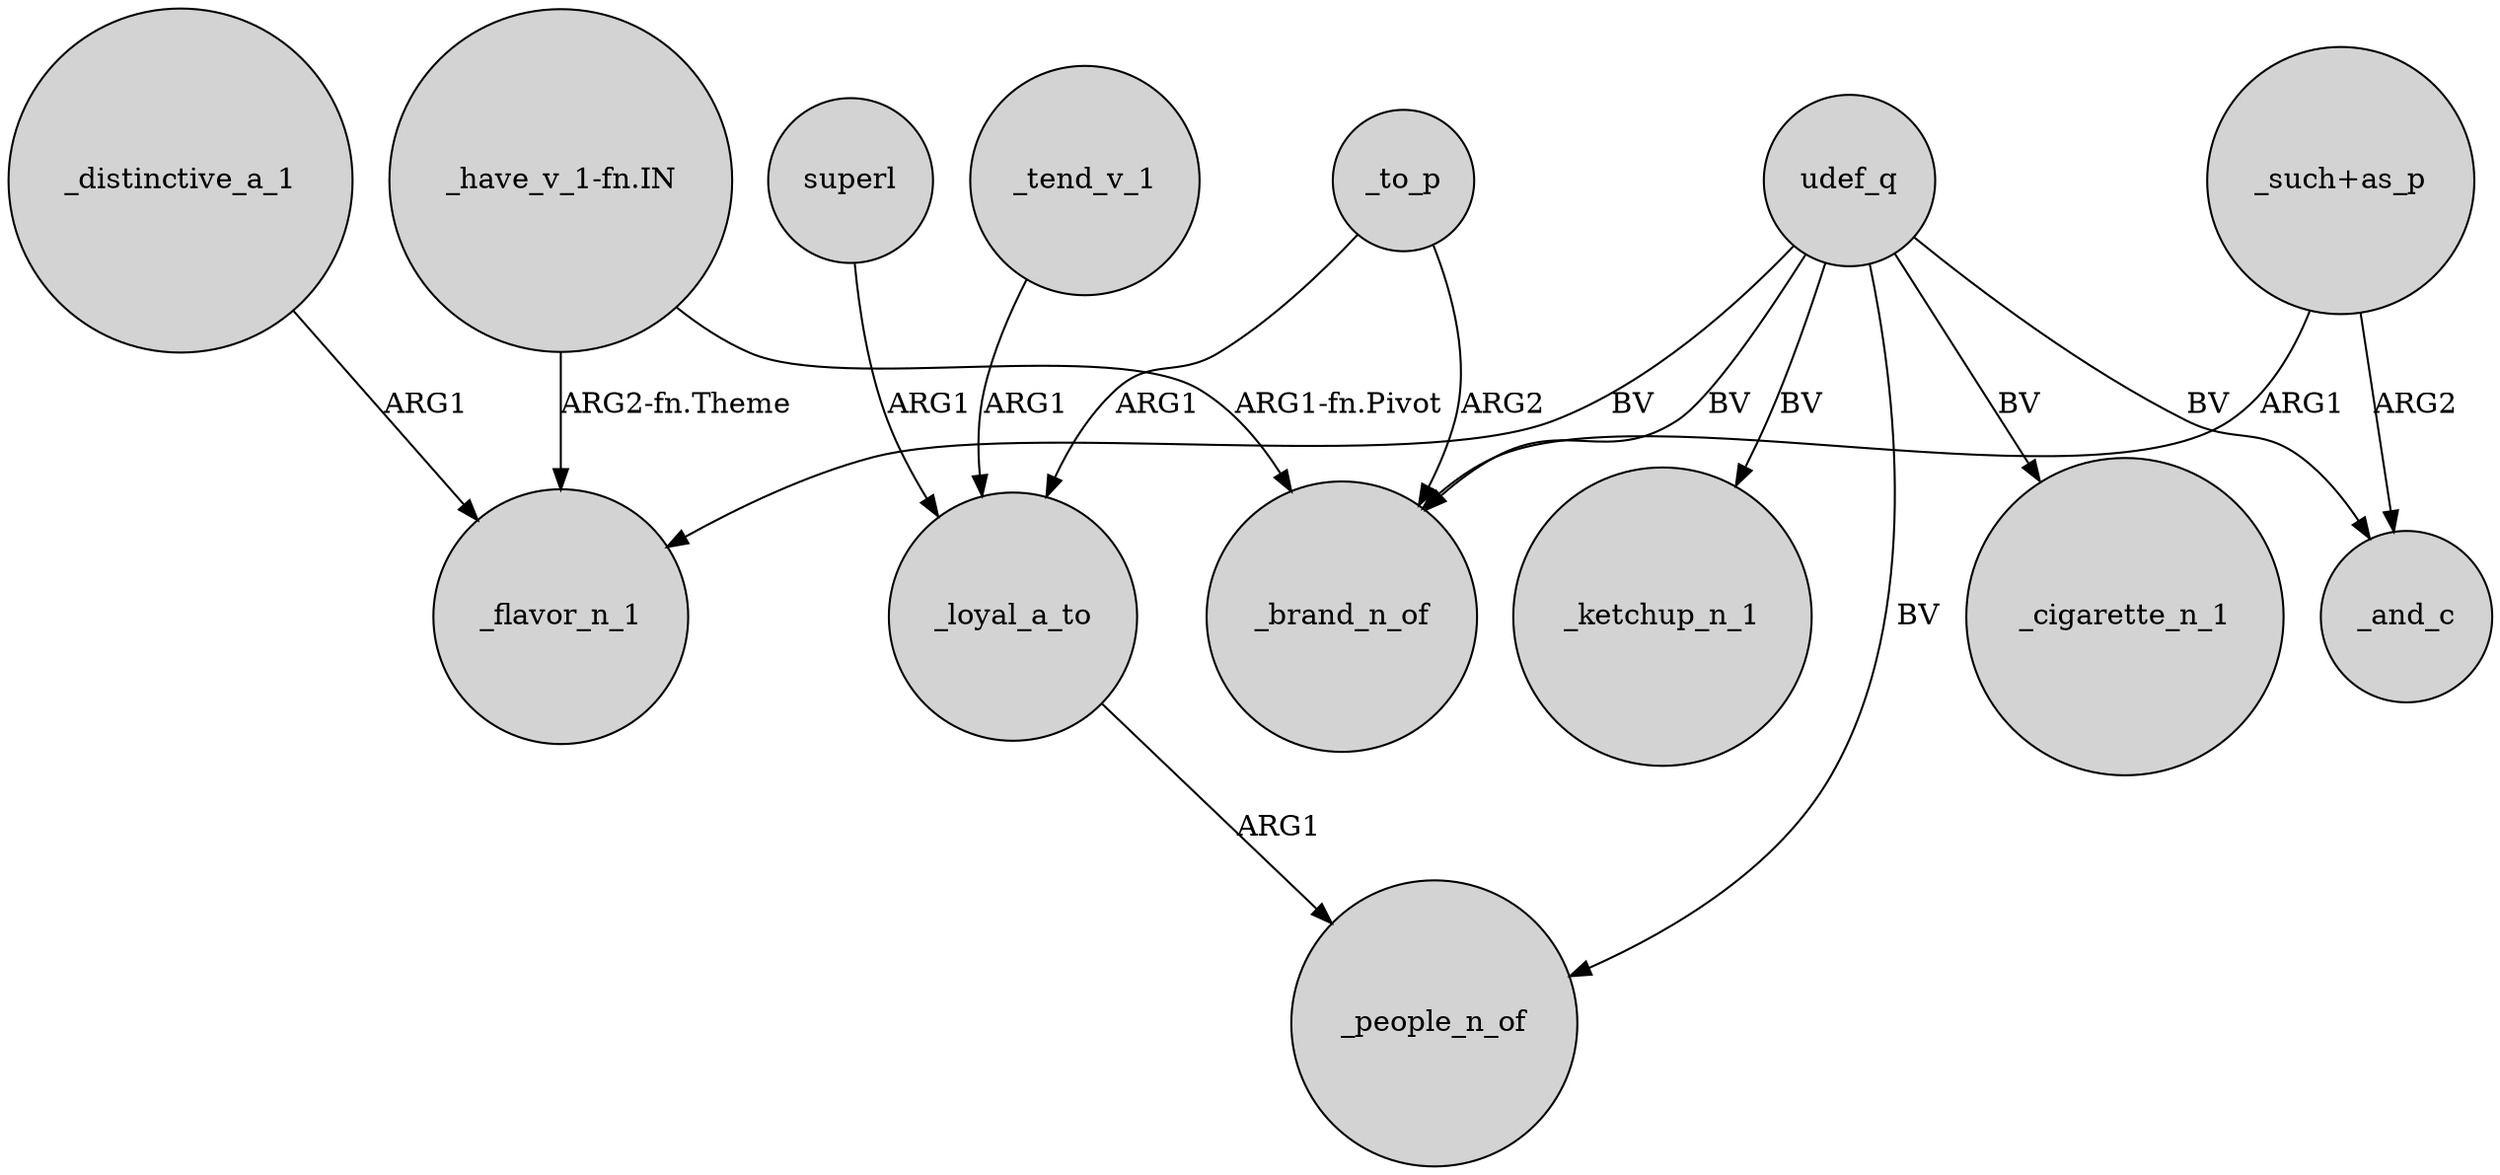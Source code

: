 digraph {
	node [shape=circle style=filled]
	_distinctive_a_1 -> _flavor_n_1 [label=ARG1]
	_to_p -> _brand_n_of [label=ARG2]
	"_such+as_p" -> _and_c [label=ARG2]
	_to_p -> _loyal_a_to [label=ARG1]
	_tend_v_1 -> _loyal_a_to [label=ARG1]
	udef_q -> _flavor_n_1 [label=BV]
	udef_q -> _cigarette_n_1 [label=BV]
	_loyal_a_to -> _people_n_of [label=ARG1]
	superl -> _loyal_a_to [label=ARG1]
	"_have_v_1-fn.IN" -> _flavor_n_1 [label="ARG2-fn.Theme"]
	udef_q -> _ketchup_n_1 [label=BV]
	udef_q -> _and_c [label=BV]
	"_such+as_p" -> _brand_n_of [label=ARG1]
	"_have_v_1-fn.IN" -> _brand_n_of [label="ARG1-fn.Pivot"]
	udef_q -> _brand_n_of [label=BV]
	udef_q -> _people_n_of [label=BV]
}
